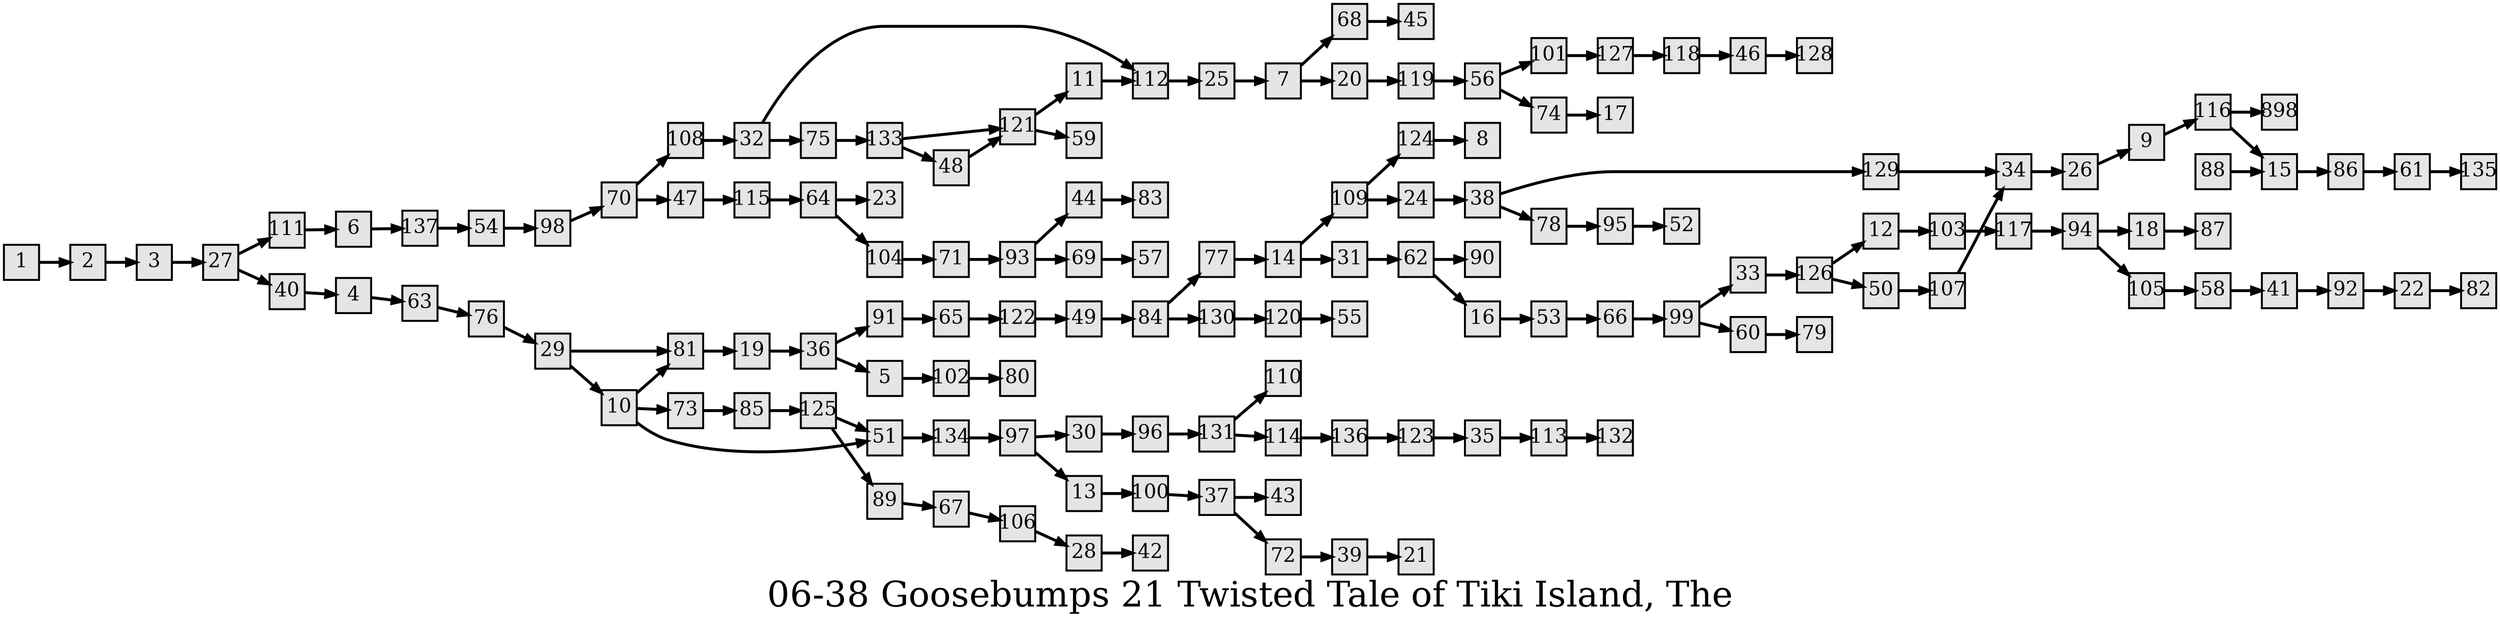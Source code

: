 digraph g{
  graph [ label="06-38 Goosebumps 21 Twisted Tale of Tiki Island, The" rankdir=LR, ordering=out, fontsize=36, nodesep="0.35", ranksep="0.45"];
  node  [shape=rect, penwidth=2, fontsize=20, style=filled, fillcolor=grey90, margin="0,0", labelfloat=true, regular=true, fixedsize=true];
  edge  [labelfloat=true, penwidth=3, fontsize=12];
  // ---;
  // group  : Katz;
  // id     : 06-38;
  // gbid   : 1219;
  // series : Give Yourself Goosebumps;
  // title  : Twisted Tale of Tiki Island, The;
  // author : R.L. Stine;
  // credit:;
  // - name : Yee-Ann Wong;
  // role : encoder;
  // date : 2017-08-31;
  // - name : Jeremy Douglass;
  // role : editor;
  // date : 2017-10-19;
  // render:;
  // - name   : small;
  // styles : gvStyles-small.txt;
  // engine : dot;
  // comment: >;
  
  // ---;
  
  // From | To | Label;
  
  1 -> 2;
  2 -> 3;
  3 -> 27;
  4 -> 63;
  5 -> 102;
  6 -> 137;
  7 -> 68;
  7 -> 20;
  9 -> 116;
  10 -> 81;
  10 -> 73;
  10 -> 51;
  11 -> 112;
  12 -> 103;
  13 -> 100;
  14 -> 109;
  14 -> 31;
  15 -> 86;
  16 -> 53;
  18 -> 87;
  19 -> 36;
  20 -> 119;
  22 -> 82;
  24 -> 38;
  25 -> 7;
  26 -> 9;
  27 -> 111;
  27 -> 40;
  28 -> 42;
  29 -> 81;
  29 -> 10;
  30 -> 96;
  31 -> 62;
  32 -> 112;
  32 -> 75;
  33 -> 126;
  34 -> 26;
  35 -> 113;
  36 -> 91;
  36 -> 5;
  37 -> 43;
  37 -> 72;
  38 -> 129;
  38 -> 78;
  39 -> 21;
  40 -> 4;
  41 -> 92;
  44 -> 83;
  46 -> 128;
  47 -> 115;
  48 -> 121;
  49 -> 84;
  50 -> 107;
  51 -> 134;
  53 -> 66;
  54 -> 98;
  56 -> 101;
  56 -> 74;
  58 -> 41;
  60 -> 79;
  61 -> 135;
  62 -> 90;
  62 -> 16;
  63 -> 76;
  64 -> 23;
  64 -> 104;
  65 -> 122;
  66 -> 99;
  67 -> 106;
  68 -> 45;
  69 -> 57;
  70 -> 108;
  70 -> 47;
  71 -> 93;
  72 -> 39;
  73 -> 85;
  74 -> 17;
  75 -> 133;
  76 -> 29;
  77 -> 14;
  78 -> 95;
  81 -> 19;
  84 -> 77;
  84 -> 130;
  85 -> 125;
  86 -> 61;
  88 -> 15;
  89 -> 67;
  91 -> 65;
  92 -> 22;
  93 -> 44;
  93 -> 69;
  94 -> 18;
  94 -> 105;
  95 -> 52;
  96 -> 131;
  97 -> 30;
  97 -> 13;
  98 -> 70;
  99 -> 33;
  99 -> 60;
  100 -> 37;
  101 -> 127;
  102 -> 80;
  103 -> 117;
  104 -> 71;
  105 -> 58;
  106 -> 28;
  107 -> 34;
  108 -> 32;
  109 -> 124;
  109 -> 24;
  111 -> 6;
  112 -> 25;
  113 -> 132;
  114 -> 136;
  115 -> 64;
  116 -> 898;
  116 -> 15;
  117 -> 94;
  118 -> 46;
  119 -> 56;
  120 -> 55;
  121 -> 11;
  121 -> 59;
  122 -> 49;
  123 -> 35;
  124 -> 8;
  125 -> 51;
  125 -> 89;
  126 -> 12;
  126 -> 50;
  127 -> 118;
  129 -> 34;
  130 -> 120;
  131 -> 110;
  131 -> 114;
  133 -> 121;
  133 -> 48;
  134 -> 97;
  136 -> 123;
  137 -> 54;
}

